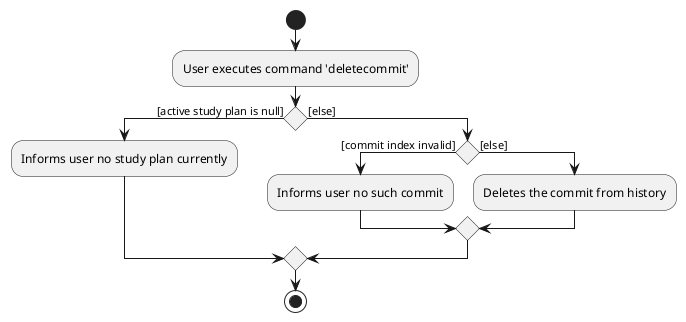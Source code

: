 @startuml
start
:User executes command 'deletecommit';

'Since the beta syntax does not support placing the condition outside the
'diamond we place it as the true branch instead.

if () then ([active study plan is null])
    :Informs user no study plan currently;
else ([else])
    if () then ([commit index invalid])
        :Informs user no such commit;
    else ([else])
        :Deletes the commit from history;
    endif
endif
stop
@enduml
